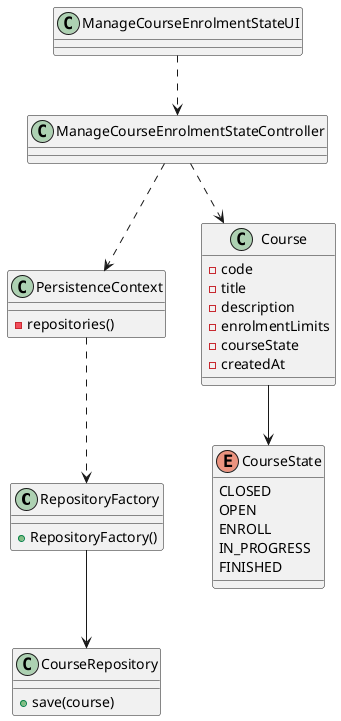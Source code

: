 @startuml US1003_CD

class RepositoryFactory {
  + RepositoryFactory()
}

class CourseRepository {
  + save(course)
}

class PersistenceContext {
  - repositories()
}

class Course {
  - code
  - title
  - description
  - enrolmentLimits
  - courseState
  - createdAt
}

enum CourseState {
  CLOSED
  OPEN
  ENROLL
  IN_PROGRESS
  FINISHED
}

ManageCourseEnrolmentStateUI ..> ManageCourseEnrolmentStateController
ManageCourseEnrolmentStateController ..> PersistenceContext
ManageCourseEnrolmentStateController ..> Course
PersistenceContext ..> RepositoryFactory
RepositoryFactory --> CourseRepository

Course --> CourseState

@enduml
